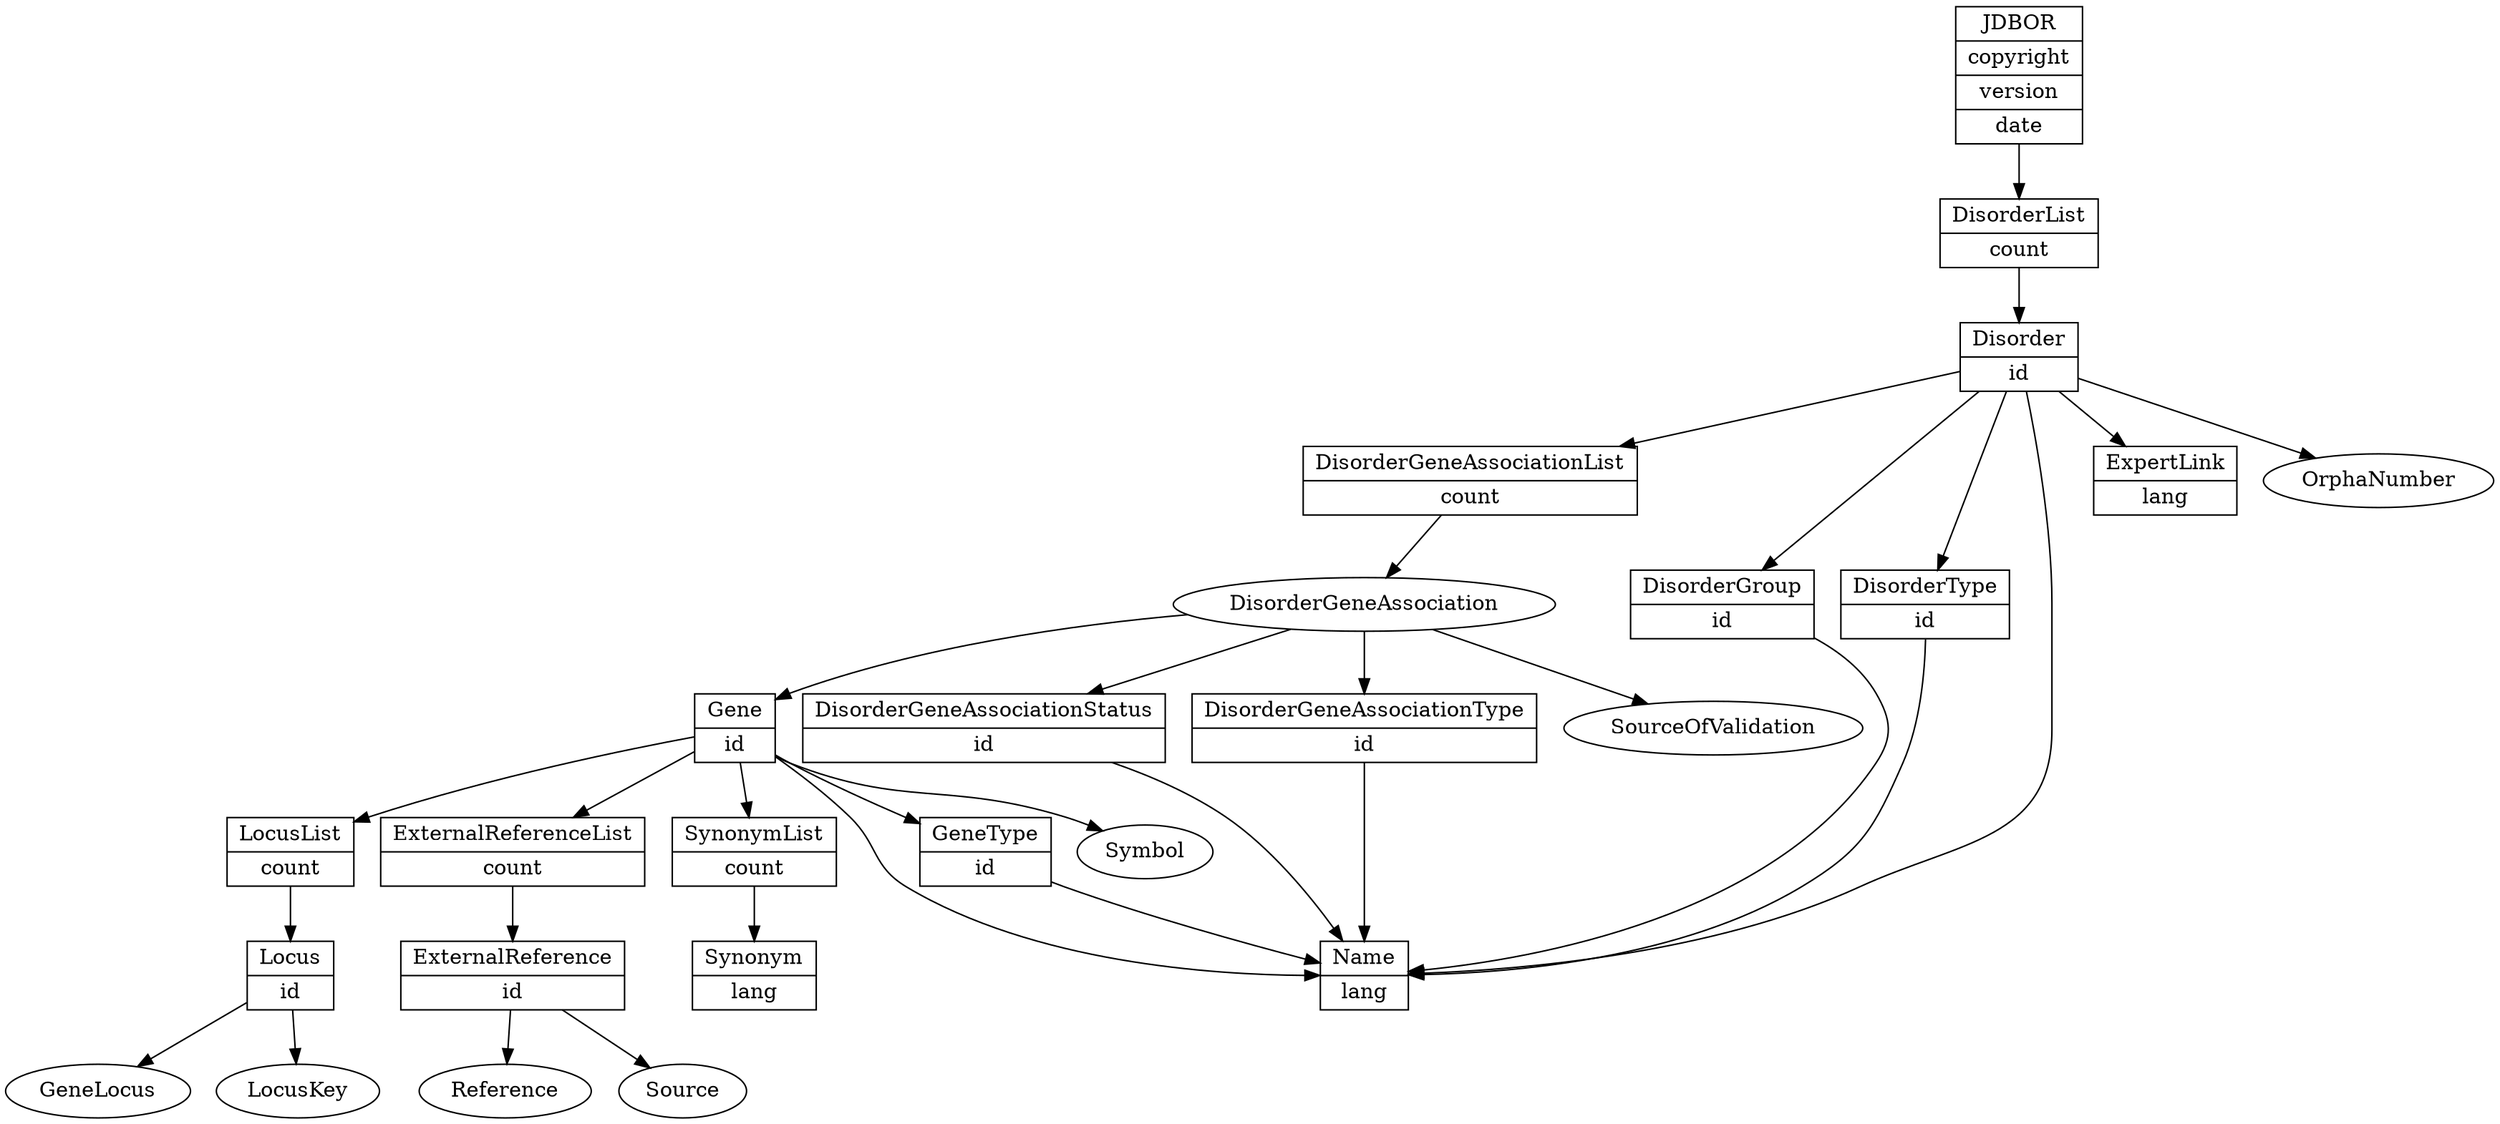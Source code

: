 digraph G{
overlap=false
rankdir=UD; charset="utf-8";
Gene [label = "{<Gene> Gene|id}" shape = "record"];
Synonym [label = "{<Synonym> Synonym|lang}" shape = "record"];
ExternalReference [label = "{<ExternalReference> ExternalReference|id}" shape = "record"];
DisorderGeneAssociationList [label = "{<DisorderGeneAssociationList> DisorderGeneAssociationList|count}" shape = "record"];
DisorderGroup [label = "{<DisorderGroup> DisorderGroup|id}" shape = "record"];
JDBOR [label = "{<JDBOR> JDBOR|copyright|version|date}" shape = "record"];
Locus [label = "{<Locus> Locus|id}" shape = "record"];
LocusList [label = "{<LocusList> LocusList|count}" shape = "record"];
ExternalReferenceList [label = "{<ExternalReferenceList> ExternalReferenceList|count}" shape = "record"];
DisorderGeneAssociationStatus [label = "{<DisorderGeneAssociationStatus> DisorderGeneAssociationStatus|id}" shape = "record"];
DisorderList [label = "{<DisorderList> DisorderList|count}" shape = "record"];
DisorderGeneAssociationType [label = "{<DisorderGeneAssociationType> DisorderGeneAssociationType|id}" shape = "record"];
SynonymList [label = "{<SynonymList> SynonymList|count}" shape = "record"];
DisorderType [label = "{<DisorderType> DisorderType|id}" shape = "record"];
Disorder [label = "{<Disorder> Disorder|id}" shape = "record"];
Name [label = "{<Name> Name|lang}" shape = "record"];
GeneType [label = "{<GeneType> GeneType|id}" shape = "record"];
ExpertLink [label = "{<ExpertLink> ExpertLink|lang}" shape = "record"];
SynonymList -> Synonym [penwidth = "1", weight = "1"];
Gene -> ExternalReferenceList [penwidth = "1", weight = "1"];
DisorderGeneAssociationType -> Name [penwidth = "1", weight = "1"];
DisorderGeneAssociation -> DisorderGeneAssociationStatus [penwidth = "1", weight = "1"];
Disorder -> Name [penwidth = "1", weight = "1"];
Disorder -> DisorderGroup [penwidth = "1", weight = "1"];
ExternalReference -> Reference [penwidth = "1", weight = "1"];
JDBOR -> DisorderList [penwidth = "1", weight = "1"];
Locus -> GeneLocus [penwidth = "1", weight = "1"];
ExternalReferenceList -> ExternalReference [penwidth = "1", weight = "1"];
Disorder -> ExpertLink [penwidth = "1", weight = "1"];
LocusList -> Locus [penwidth = "1", weight = "1"];
DisorderGeneAssociation -> Gene [penwidth = "1", weight = "1"];
Disorder -> DisorderType [penwidth = "1", weight = "1"];
Gene -> LocusList [penwidth = "1", weight = "1"];
GeneType -> Name [penwidth = "1", weight = "1"];
Gene -> Name [penwidth = "1", weight = "1"];
DisorderGeneAssociationStatus -> Name [penwidth = "1", weight = "1"];
Disorder -> DisorderGeneAssociationList [penwidth = "1", weight = "1"];
DisorderGeneAssociation -> SourceOfValidation [penwidth = "1", weight = "1"];
Gene -> Symbol [penwidth = "1", weight = "1"];
Gene -> SynonymList [penwidth = "1", weight = "1"];
Locus -> LocusKey [penwidth = "1", weight = "1"];
ExternalReference -> Source [penwidth = "1", weight = "1"];
DisorderGeneAssociation -> DisorderGeneAssociationType [penwidth = "1", weight = "1"];
DisorderType -> Name [penwidth = "1", weight = "1"];
DisorderGroup -> Name [penwidth = "1", weight = "1"];
Disorder -> OrphaNumber [penwidth = "1", weight = "1"];
DisorderGeneAssociationList -> DisorderGeneAssociation [penwidth = "1", weight = "1"];
DisorderList -> Disorder [penwidth = "1", weight = "1"];
Gene -> GeneType [penwidth = "1", weight = "1"];
}
